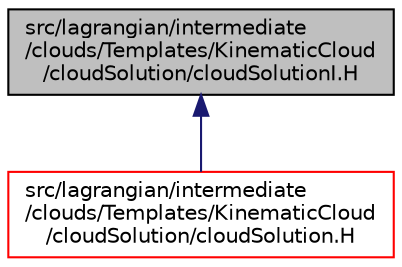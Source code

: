 digraph "src/lagrangian/intermediate/clouds/Templates/KinematicCloud/cloudSolution/cloudSolutionI.H"
{
  bgcolor="transparent";
  edge [fontname="Helvetica",fontsize="10",labelfontname="Helvetica",labelfontsize="10"];
  node [fontname="Helvetica",fontsize="10",shape=record];
  Node1 [label="src/lagrangian/intermediate\l/clouds/Templates/KinematicCloud\l/cloudSolution/cloudSolutionI.H",height=0.2,width=0.4,color="black", fillcolor="grey75", style="filled" fontcolor="black"];
  Node1 -> Node2 [dir="back",color="midnightblue",fontsize="10",style="solid",fontname="Helvetica"];
  Node2 [label="src/lagrangian/intermediate\l/clouds/Templates/KinematicCloud\l/cloudSolution/cloudSolution.H",height=0.2,width=0.4,color="red",URL="$cloudSolution_8H.html"];
}
